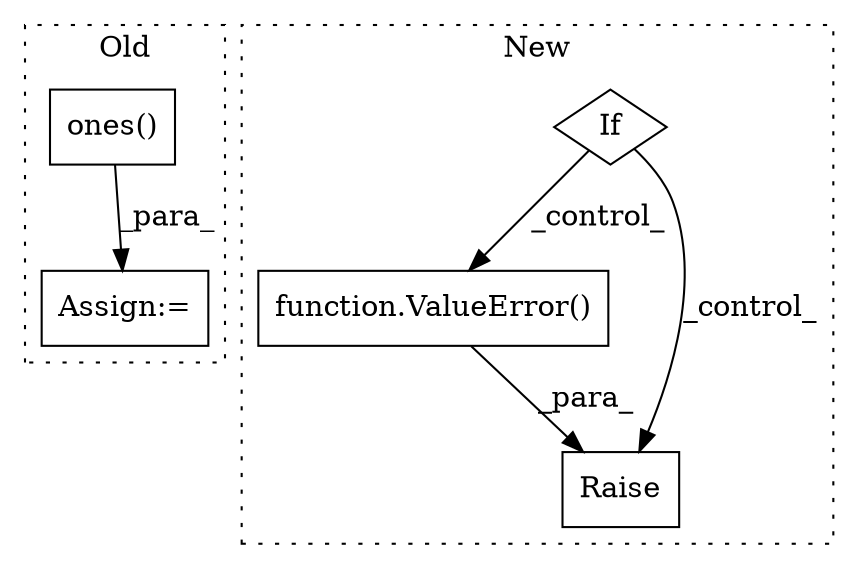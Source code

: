 digraph G {
subgraph cluster0 {
1 [label="ones()" a="75" s="3996,4028" l="11,1" shape="box"];
4 [label="Assign:=" a="68" s="3975" l="3" shape="box"];
label = "Old";
style="dotted";
}
subgraph cluster1 {
2 [label="function.ValueError()" a="75" s="7152,7278" l="11,1" shape="box"];
3 [label="Raise" a="91" s="7146" l="6" shape="box"];
5 [label="If" a="96" s="7035" l="3" shape="diamond"];
label = "New";
style="dotted";
}
1 -> 4 [label="_para_"];
2 -> 3 [label="_para_"];
5 -> 3 [label="_control_"];
5 -> 2 [label="_control_"];
}